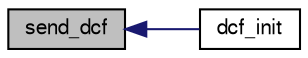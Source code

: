 digraph "send_dcf"
{
  edge [fontname="FreeSans",fontsize="10",labelfontname="FreeSans",labelfontsize="10"];
  node [fontname="FreeSans",fontsize="10",shape=record];
  rankdir="LR";
  Node1 [label="send_dcf",height=0.2,width=0.4,color="black", fillcolor="grey75", style="filled", fontcolor="black"];
  Node1 -> Node2 [dir="back",color="midnightblue",fontsize="10",style="solid",fontname="FreeSans"];
  Node2 [label="dcf_init",height=0.2,width=0.4,color="black", fillcolor="white", style="filled",URL="$dcf_8h.html#a7103f3bcbab88ab1be8870511d631956"];
}
